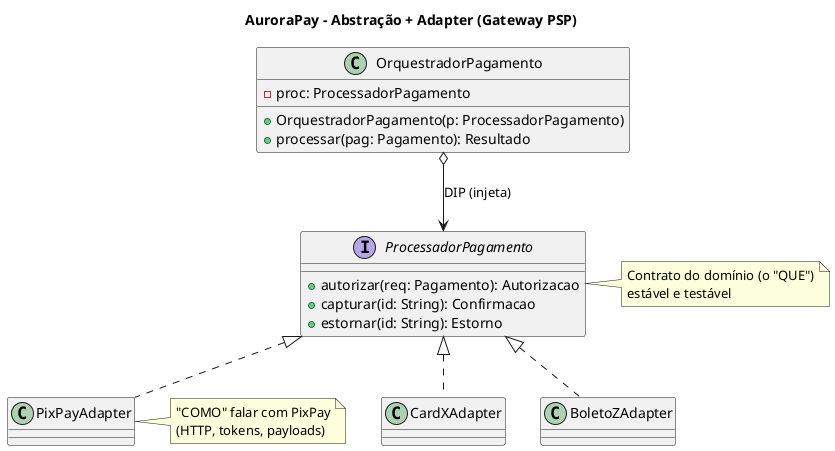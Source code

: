 @startuml
title AuroraPay - Abstração + Adapter (Gateway PSP)

interface ProcessadorPagamento {
  +autorizar(req: Pagamento): Autorizacao
  +capturar(id: String): Confirmacao
  +estornar(id: String): Estorno
}

class PixPayAdapter implements ProcessadorPagamento
class CardXAdapter implements ProcessadorPagamento
class BoletoZAdapter implements ProcessadorPagamento

class OrquestradorPagamento {
  - proc: ProcessadorPagamento
  + OrquestradorPagamento(p: ProcessadorPagamento)
  + processar(pag: Pagamento): Resultado
}

'ProcessadorPagamento <|.. PixPayAdapter
'ProcessadorPagamento <|.. CardXAdapter
'ProcessadorPagamento <|.. BoletoZAdapter
OrquestradorPagamento o--> ProcessadorPagamento : DIP (injeta)

note right of ProcessadorPagamento
  Contrato do domínio (o "QUE")
  estável e testável
end note

note right of PixPayAdapter
  "COMO" falar com PixPay
  (HTTP, tokens, payloads)
end note
@enduml